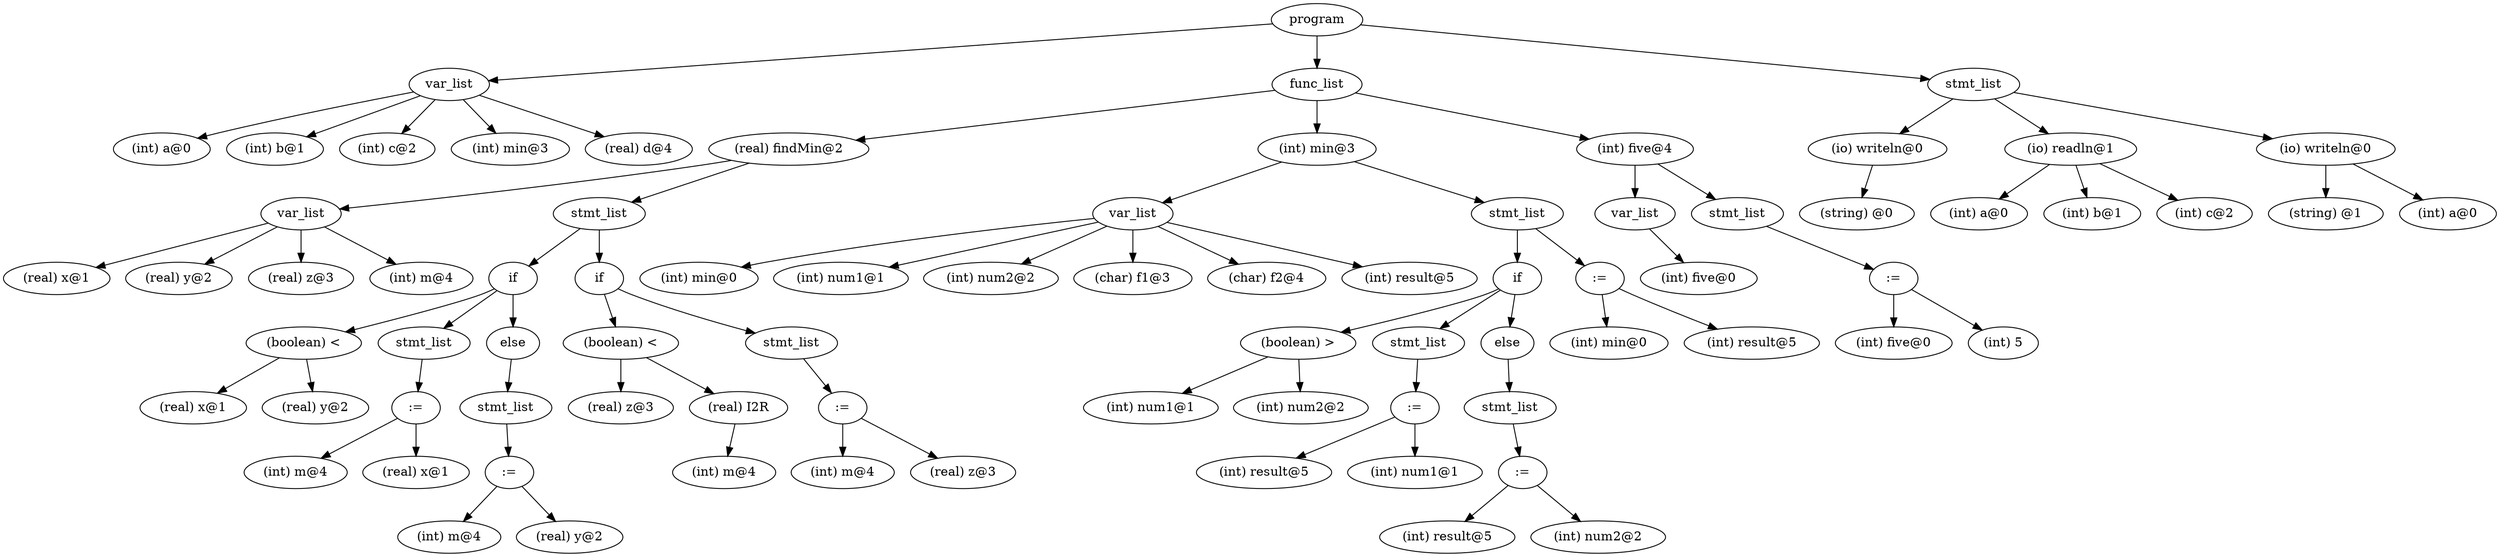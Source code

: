 digraph {
graph [ordering="out"];
node0[label="program"];
node1[label="var_list"];
node2[label="(int) a@0"];
node1 -> node2;
node3[label="(int) b@1"];
node1 -> node3;
node4[label="(int) c@2"];
node1 -> node4;
node5[label="(int) min@3"];
node1 -> node5;
node6[label="(real) d@4"];
node1 -> node6;
node0 -> node1;
node7[label="func_list"];
node8[label="(real) findMin@2"];
node9[label="var_list"];
node10[label="(real) x@1"];
node9 -> node10;
node11[label="(real) y@2"];
node9 -> node11;
node12[label="(real) z@3"];
node9 -> node12;
node13[label="(int) m@4"];
node9 -> node13;
node8 -> node9;
node14[label="stmt_list"];
node15[label="if"];
node16[label="(boolean) <"];
node17[label="(real) x@1"];
node16 -> node17;
node18[label="(real) y@2"];
node16 -> node18;
node15 -> node16;
node19[label="stmt_list"];
node20[label=":="];
node21[label="(int) m@4"];
node20 -> node21;
node22[label="(real) x@1"];
node20 -> node22;
node19 -> node20;
node15 -> node19;
node23[label="else"];
node24[label="stmt_list"];
node25[label=":="];
node26[label="(int) m@4"];
node25 -> node26;
node27[label="(real) y@2"];
node25 -> node27;
node24 -> node25;
node23 -> node24;
node15 -> node23;
node14 -> node15;
node28[label="if"];
node29[label="(boolean) <"];
node30[label="(real) z@3"];
node29 -> node30;
node31[label="(real) I2R"];
node32[label="(int) m@4"];
node31 -> node32;
node29 -> node31;
node28 -> node29;
node33[label="stmt_list"];
node34[label=":="];
node35[label="(int) m@4"];
node34 -> node35;
node36[label="(real) z@3"];
node34 -> node36;
node33 -> node34;
node28 -> node33;
node14 -> node28;
node8 -> node14;
node7 -> node8;
node37[label="(int) min@3"];
node38[label="var_list"];
node39[label="(int) min@0"];
node38 -> node39;
node40[label="(int) num1@1"];
node38 -> node40;
node41[label="(int) num2@2"];
node38 -> node41;
node42[label="(char) f1@3"];
node38 -> node42;
node43[label="(char) f2@4"];
node38 -> node43;
node44[label="(int) result@5"];
node38 -> node44;
node37 -> node38;
node45[label="stmt_list"];
node46[label="if"];
node47[label="(boolean) >"];
node48[label="(int) num1@1"];
node47 -> node48;
node49[label="(int) num2@2"];
node47 -> node49;
node46 -> node47;
node50[label="stmt_list"];
node51[label=":="];
node52[label="(int) result@5"];
node51 -> node52;
node53[label="(int) num1@1"];
node51 -> node53;
node50 -> node51;
node46 -> node50;
node54[label="else"];
node55[label="stmt_list"];
node56[label=":="];
node57[label="(int) result@5"];
node56 -> node57;
node58[label="(int) num2@2"];
node56 -> node58;
node55 -> node56;
node54 -> node55;
node46 -> node54;
node45 -> node46;
node59[label=":="];
node60[label="(int) min@0"];
node59 -> node60;
node61[label="(int) result@5"];
node59 -> node61;
node45 -> node59;
node37 -> node45;
node7 -> node37;
node62[label="(int) five@4"];
node63[label="var_list"];
node64[label="(int) five@0"];
node63 -> node64;
node62 -> node63;
node65[label="stmt_list"];
node66[label=":="];
node67[label="(int) five@0"];
node66 -> node67;
node68[label="(int) 5"];
node66 -> node68;
node65 -> node66;
node62 -> node65;
node7 -> node62;
node0 -> node7;
node69[label="stmt_list"];
node70[label="(io) writeln@0"];
node71[label="(string) @0"];
node70 -> node71;
node69 -> node70;
node72[label="(io) readln@1"];
node73[label="(int) a@0"];
node72 -> node73;
node74[label="(int) b@1"];
node72 -> node74;
node75[label="(int) c@2"];
node72 -> node75;
node69 -> node72;
node76[label="(io) writeln@0"];
node77[label="(string) @1"];
node76 -> node77;
node78[label="(int) a@0"];
node76 -> node78;
node69 -> node76;
node0 -> node69;
}